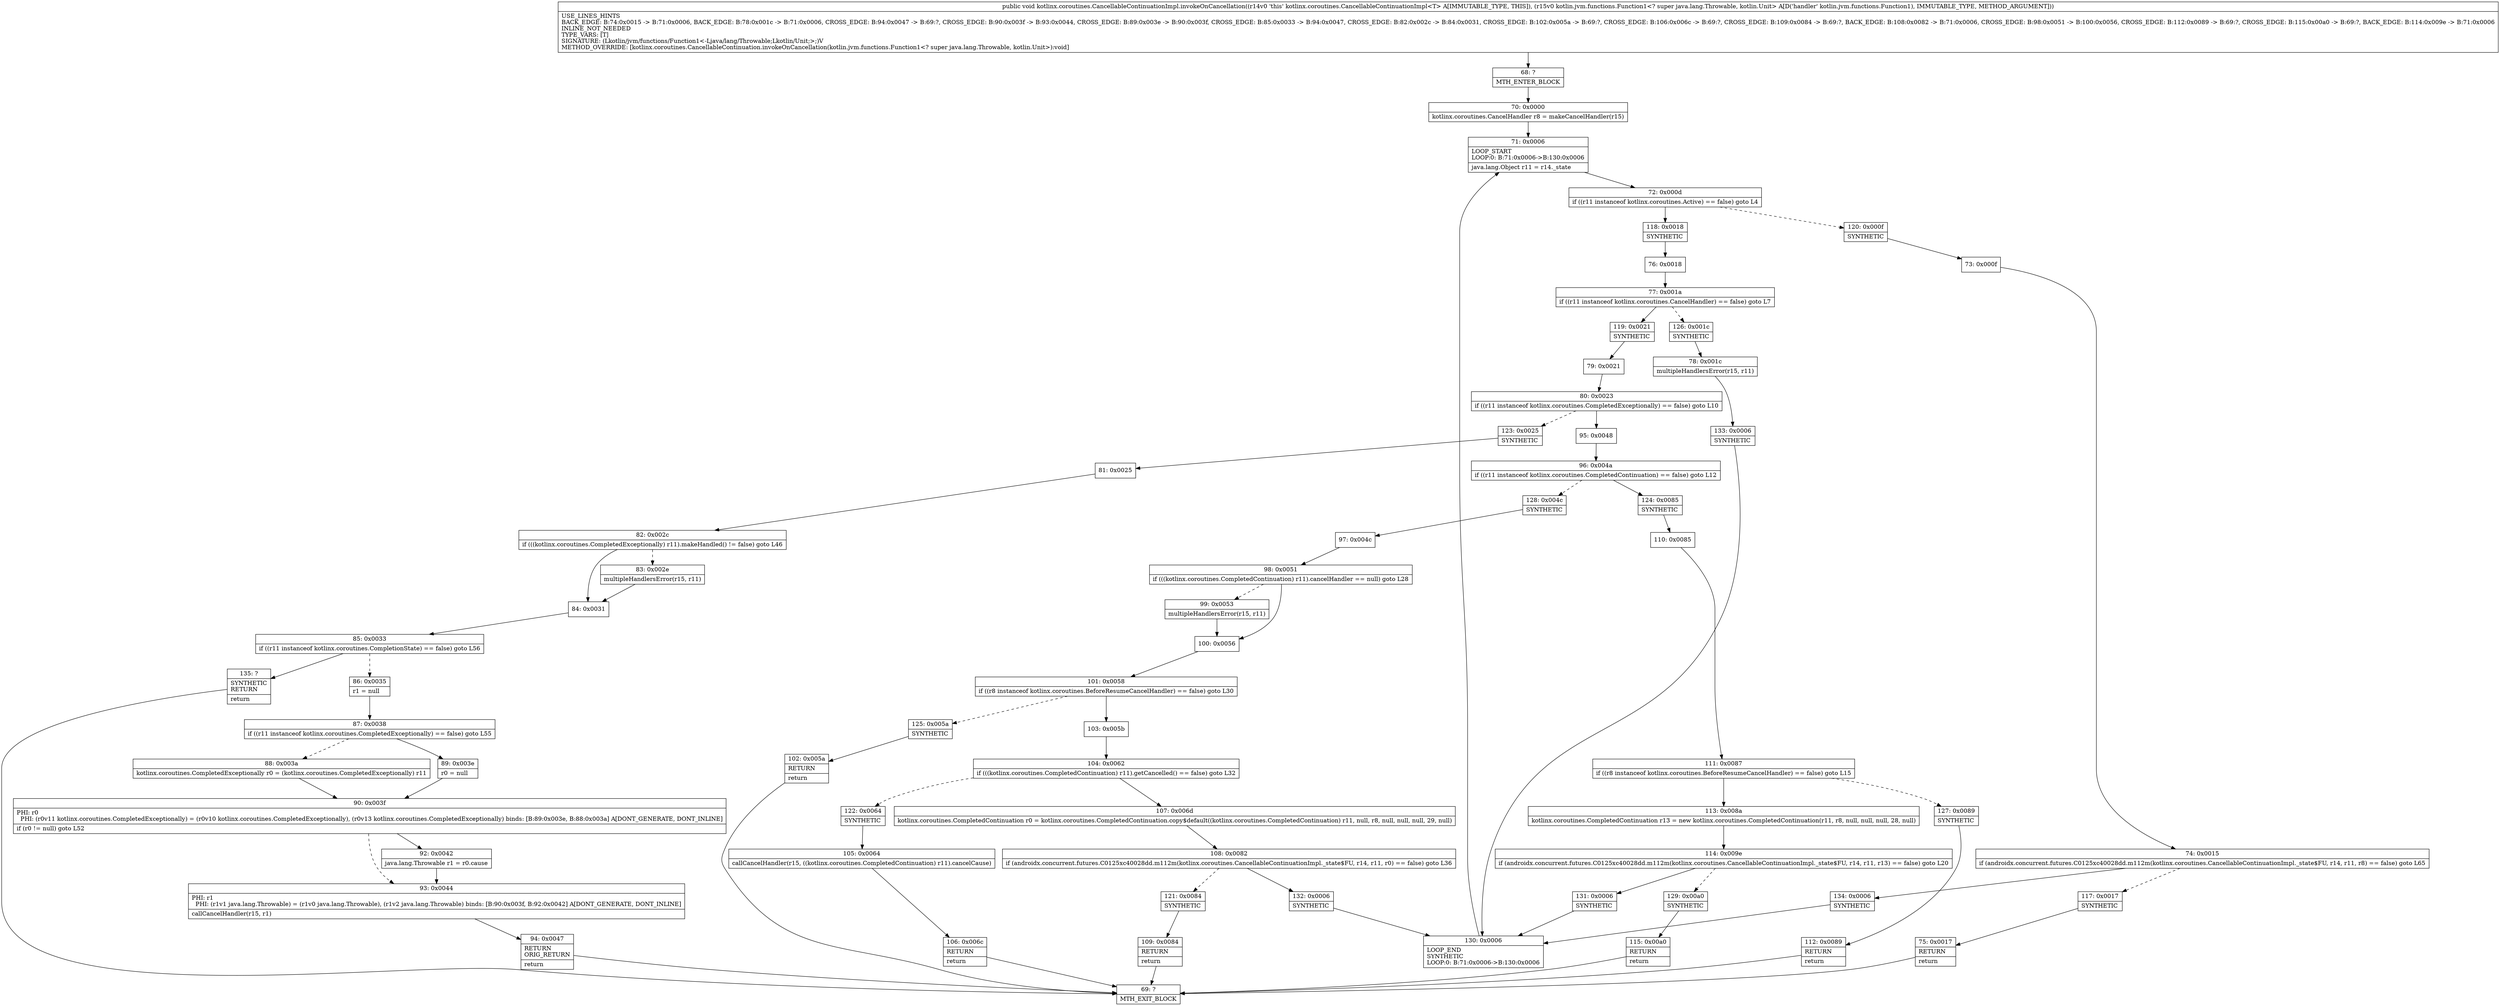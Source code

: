 digraph "CFG forkotlinx.coroutines.CancellableContinuationImpl.invokeOnCancellation(Lkotlin\/jvm\/functions\/Function1;)V" {
Node_68 [shape=record,label="{68\:\ ?|MTH_ENTER_BLOCK\l}"];
Node_70 [shape=record,label="{70\:\ 0x0000|kotlinx.coroutines.CancelHandler r8 = makeCancelHandler(r15)\l}"];
Node_71 [shape=record,label="{71\:\ 0x0006|LOOP_START\lLOOP:0: B:71:0x0006\-\>B:130:0x0006\l|java.lang.Object r11 = r14._state\l}"];
Node_72 [shape=record,label="{72\:\ 0x000d|if ((r11 instanceof kotlinx.coroutines.Active) == false) goto L4\l}"];
Node_118 [shape=record,label="{118\:\ 0x0018|SYNTHETIC\l}"];
Node_76 [shape=record,label="{76\:\ 0x0018}"];
Node_77 [shape=record,label="{77\:\ 0x001a|if ((r11 instanceof kotlinx.coroutines.CancelHandler) == false) goto L7\l}"];
Node_119 [shape=record,label="{119\:\ 0x0021|SYNTHETIC\l}"];
Node_79 [shape=record,label="{79\:\ 0x0021}"];
Node_80 [shape=record,label="{80\:\ 0x0023|if ((r11 instanceof kotlinx.coroutines.CompletedExceptionally) == false) goto L10\l}"];
Node_95 [shape=record,label="{95\:\ 0x0048}"];
Node_96 [shape=record,label="{96\:\ 0x004a|if ((r11 instanceof kotlinx.coroutines.CompletedContinuation) == false) goto L12\l}"];
Node_124 [shape=record,label="{124\:\ 0x0085|SYNTHETIC\l}"];
Node_110 [shape=record,label="{110\:\ 0x0085}"];
Node_111 [shape=record,label="{111\:\ 0x0087|if ((r8 instanceof kotlinx.coroutines.BeforeResumeCancelHandler) == false) goto L15\l}"];
Node_113 [shape=record,label="{113\:\ 0x008a|kotlinx.coroutines.CompletedContinuation r13 = new kotlinx.coroutines.CompletedContinuation(r11, r8, null, null, null, 28, null)\l}"];
Node_114 [shape=record,label="{114\:\ 0x009e|if (androidx.concurrent.futures.C0125xc40028dd.m112m(kotlinx.coroutines.CancellableContinuationImpl._state$FU, r14, r11, r13) == false) goto L20\l}"];
Node_129 [shape=record,label="{129\:\ 0x00a0|SYNTHETIC\l}"];
Node_115 [shape=record,label="{115\:\ 0x00a0|RETURN\l|return\l}"];
Node_69 [shape=record,label="{69\:\ ?|MTH_EXIT_BLOCK\l}"];
Node_131 [shape=record,label="{131\:\ 0x0006|SYNTHETIC\l}"];
Node_130 [shape=record,label="{130\:\ 0x0006|LOOP_END\lSYNTHETIC\lLOOP:0: B:71:0x0006\-\>B:130:0x0006\l}"];
Node_127 [shape=record,label="{127\:\ 0x0089|SYNTHETIC\l}"];
Node_112 [shape=record,label="{112\:\ 0x0089|RETURN\l|return\l}"];
Node_128 [shape=record,label="{128\:\ 0x004c|SYNTHETIC\l}"];
Node_97 [shape=record,label="{97\:\ 0x004c}"];
Node_98 [shape=record,label="{98\:\ 0x0051|if (((kotlinx.coroutines.CompletedContinuation) r11).cancelHandler == null) goto L28\l}"];
Node_99 [shape=record,label="{99\:\ 0x0053|multipleHandlersError(r15, r11)\l}"];
Node_100 [shape=record,label="{100\:\ 0x0056}"];
Node_101 [shape=record,label="{101\:\ 0x0058|if ((r8 instanceof kotlinx.coroutines.BeforeResumeCancelHandler) == false) goto L30\l}"];
Node_103 [shape=record,label="{103\:\ 0x005b}"];
Node_104 [shape=record,label="{104\:\ 0x0062|if (((kotlinx.coroutines.CompletedContinuation) r11).getCancelled() == false) goto L32\l}"];
Node_107 [shape=record,label="{107\:\ 0x006d|kotlinx.coroutines.CompletedContinuation r0 = kotlinx.coroutines.CompletedContinuation.copy$default((kotlinx.coroutines.CompletedContinuation) r11, null, r8, null, null, null, 29, null)\l}"];
Node_108 [shape=record,label="{108\:\ 0x0082|if (androidx.concurrent.futures.C0125xc40028dd.m112m(kotlinx.coroutines.CancellableContinuationImpl._state$FU, r14, r11, r0) == false) goto L36\l}"];
Node_121 [shape=record,label="{121\:\ 0x0084|SYNTHETIC\l}"];
Node_109 [shape=record,label="{109\:\ 0x0084|RETURN\l|return\l}"];
Node_132 [shape=record,label="{132\:\ 0x0006|SYNTHETIC\l}"];
Node_122 [shape=record,label="{122\:\ 0x0064|SYNTHETIC\l}"];
Node_105 [shape=record,label="{105\:\ 0x0064|callCancelHandler(r15, ((kotlinx.coroutines.CompletedContinuation) r11).cancelCause)\l}"];
Node_106 [shape=record,label="{106\:\ 0x006c|RETURN\l|return\l}"];
Node_125 [shape=record,label="{125\:\ 0x005a|SYNTHETIC\l}"];
Node_102 [shape=record,label="{102\:\ 0x005a|RETURN\l|return\l}"];
Node_123 [shape=record,label="{123\:\ 0x0025|SYNTHETIC\l}"];
Node_81 [shape=record,label="{81\:\ 0x0025}"];
Node_82 [shape=record,label="{82\:\ 0x002c|if (((kotlinx.coroutines.CompletedExceptionally) r11).makeHandled() != false) goto L46\l}"];
Node_83 [shape=record,label="{83\:\ 0x002e|multipleHandlersError(r15, r11)\l}"];
Node_84 [shape=record,label="{84\:\ 0x0031}"];
Node_85 [shape=record,label="{85\:\ 0x0033|if ((r11 instanceof kotlinx.coroutines.CompletionState) == false) goto L56\l}"];
Node_86 [shape=record,label="{86\:\ 0x0035|r1 = null\l}"];
Node_87 [shape=record,label="{87\:\ 0x0038|if ((r11 instanceof kotlinx.coroutines.CompletedExceptionally) == false) goto L55\l}"];
Node_88 [shape=record,label="{88\:\ 0x003a|kotlinx.coroutines.CompletedExceptionally r0 = (kotlinx.coroutines.CompletedExceptionally) r11\l}"];
Node_90 [shape=record,label="{90\:\ 0x003f|PHI: r0 \l  PHI: (r0v11 kotlinx.coroutines.CompletedExceptionally) = (r0v10 kotlinx.coroutines.CompletedExceptionally), (r0v13 kotlinx.coroutines.CompletedExceptionally) binds: [B:89:0x003e, B:88:0x003a] A[DONT_GENERATE, DONT_INLINE]\l|if (r0 != null) goto L52\l}"];
Node_92 [shape=record,label="{92\:\ 0x0042|java.lang.Throwable r1 = r0.cause\l}"];
Node_93 [shape=record,label="{93\:\ 0x0044|PHI: r1 \l  PHI: (r1v1 java.lang.Throwable) = (r1v0 java.lang.Throwable), (r1v2 java.lang.Throwable) binds: [B:90:0x003f, B:92:0x0042] A[DONT_GENERATE, DONT_INLINE]\l|callCancelHandler(r15, r1)\l}"];
Node_94 [shape=record,label="{94\:\ 0x0047|RETURN\lORIG_RETURN\l|return\l}"];
Node_89 [shape=record,label="{89\:\ 0x003e|r0 = null\l}"];
Node_135 [shape=record,label="{135\:\ ?|SYNTHETIC\lRETURN\l|return\l}"];
Node_126 [shape=record,label="{126\:\ 0x001c|SYNTHETIC\l}"];
Node_78 [shape=record,label="{78\:\ 0x001c|multipleHandlersError(r15, r11)\l}"];
Node_133 [shape=record,label="{133\:\ 0x0006|SYNTHETIC\l}"];
Node_120 [shape=record,label="{120\:\ 0x000f|SYNTHETIC\l}"];
Node_73 [shape=record,label="{73\:\ 0x000f}"];
Node_74 [shape=record,label="{74\:\ 0x0015|if (androidx.concurrent.futures.C0125xc40028dd.m112m(kotlinx.coroutines.CancellableContinuationImpl._state$FU, r14, r11, r8) == false) goto L65\l}"];
Node_117 [shape=record,label="{117\:\ 0x0017|SYNTHETIC\l}"];
Node_75 [shape=record,label="{75\:\ 0x0017|RETURN\l|return\l}"];
Node_134 [shape=record,label="{134\:\ 0x0006|SYNTHETIC\l}"];
MethodNode[shape=record,label="{public void kotlinx.coroutines.CancellableContinuationImpl.invokeOnCancellation((r14v0 'this' kotlinx.coroutines.CancellableContinuationImpl\<T\> A[IMMUTABLE_TYPE, THIS]), (r15v0 kotlin.jvm.functions.Function1\<? super java.lang.Throwable, kotlin.Unit\> A[D('handler' kotlin.jvm.functions.Function1), IMMUTABLE_TYPE, METHOD_ARGUMENT]))  | USE_LINES_HINTS\lBACK_EDGE: B:74:0x0015 \-\> B:71:0x0006, BACK_EDGE: B:78:0x001c \-\> B:71:0x0006, CROSS_EDGE: B:94:0x0047 \-\> B:69:?, CROSS_EDGE: B:90:0x003f \-\> B:93:0x0044, CROSS_EDGE: B:89:0x003e \-\> B:90:0x003f, CROSS_EDGE: B:85:0x0033 \-\> B:94:0x0047, CROSS_EDGE: B:82:0x002c \-\> B:84:0x0031, CROSS_EDGE: B:102:0x005a \-\> B:69:?, CROSS_EDGE: B:106:0x006c \-\> B:69:?, CROSS_EDGE: B:109:0x0084 \-\> B:69:?, BACK_EDGE: B:108:0x0082 \-\> B:71:0x0006, CROSS_EDGE: B:98:0x0051 \-\> B:100:0x0056, CROSS_EDGE: B:112:0x0089 \-\> B:69:?, CROSS_EDGE: B:115:0x00a0 \-\> B:69:?, BACK_EDGE: B:114:0x009e \-\> B:71:0x0006\lINLINE_NOT_NEEDED\lTYPE_VARS: [T]\lSIGNATURE: (Lkotlin\/jvm\/functions\/Function1\<\-Ljava\/lang\/Throwable;Lkotlin\/Unit;\>;)V\lMETHOD_OVERRIDE: [kotlinx.coroutines.CancellableContinuation.invokeOnCancellation(kotlin.jvm.functions.Function1\<? super java.lang.Throwable, kotlin.Unit\>):void]\l}"];
MethodNode -> Node_68;Node_68 -> Node_70;
Node_70 -> Node_71;
Node_71 -> Node_72;
Node_72 -> Node_118;
Node_72 -> Node_120[style=dashed];
Node_118 -> Node_76;
Node_76 -> Node_77;
Node_77 -> Node_119;
Node_77 -> Node_126[style=dashed];
Node_119 -> Node_79;
Node_79 -> Node_80;
Node_80 -> Node_95;
Node_80 -> Node_123[style=dashed];
Node_95 -> Node_96;
Node_96 -> Node_124;
Node_96 -> Node_128[style=dashed];
Node_124 -> Node_110;
Node_110 -> Node_111;
Node_111 -> Node_113;
Node_111 -> Node_127[style=dashed];
Node_113 -> Node_114;
Node_114 -> Node_129[style=dashed];
Node_114 -> Node_131;
Node_129 -> Node_115;
Node_115 -> Node_69;
Node_131 -> Node_130;
Node_130 -> Node_71;
Node_127 -> Node_112;
Node_112 -> Node_69;
Node_128 -> Node_97;
Node_97 -> Node_98;
Node_98 -> Node_99[style=dashed];
Node_98 -> Node_100;
Node_99 -> Node_100;
Node_100 -> Node_101;
Node_101 -> Node_103;
Node_101 -> Node_125[style=dashed];
Node_103 -> Node_104;
Node_104 -> Node_107;
Node_104 -> Node_122[style=dashed];
Node_107 -> Node_108;
Node_108 -> Node_121[style=dashed];
Node_108 -> Node_132;
Node_121 -> Node_109;
Node_109 -> Node_69;
Node_132 -> Node_130;
Node_122 -> Node_105;
Node_105 -> Node_106;
Node_106 -> Node_69;
Node_125 -> Node_102;
Node_102 -> Node_69;
Node_123 -> Node_81;
Node_81 -> Node_82;
Node_82 -> Node_83[style=dashed];
Node_82 -> Node_84;
Node_83 -> Node_84;
Node_84 -> Node_85;
Node_85 -> Node_86[style=dashed];
Node_85 -> Node_135;
Node_86 -> Node_87;
Node_87 -> Node_88[style=dashed];
Node_87 -> Node_89;
Node_88 -> Node_90;
Node_90 -> Node_92;
Node_90 -> Node_93[style=dashed];
Node_92 -> Node_93;
Node_93 -> Node_94;
Node_94 -> Node_69;
Node_89 -> Node_90;
Node_135 -> Node_69;
Node_126 -> Node_78;
Node_78 -> Node_133;
Node_133 -> Node_130;
Node_120 -> Node_73;
Node_73 -> Node_74;
Node_74 -> Node_117[style=dashed];
Node_74 -> Node_134;
Node_117 -> Node_75;
Node_75 -> Node_69;
Node_134 -> Node_130;
}


